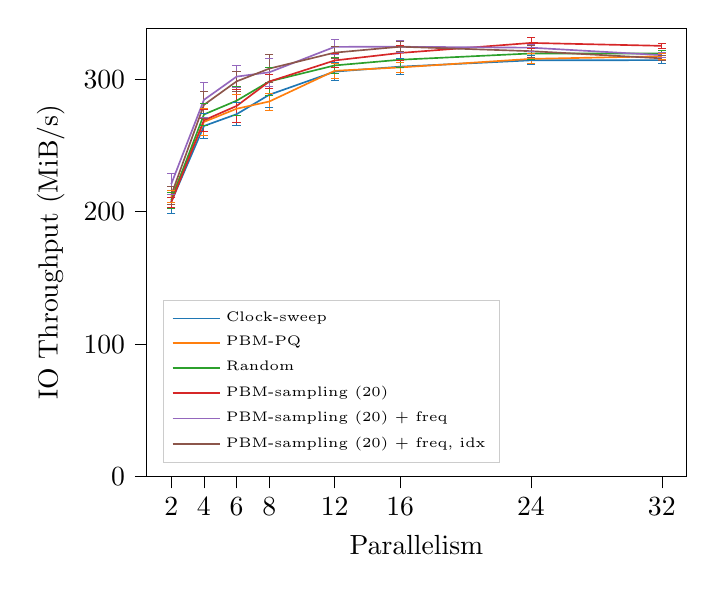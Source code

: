 % This file was created with tikzplotlib v0.10.1.
\begin{tikzpicture}

\definecolor{crimson2143940}{RGB}{214,39,40}
\definecolor{darkgray176}{RGB}{176,176,176}
\definecolor{darkorange25512714}{RGB}{255,127,14}
\definecolor{forestgreen4416044}{RGB}{44,160,44}
\definecolor{lightgray204}{RGB}{204,204,204}
\definecolor{mediumpurple148103189}{RGB}{148,103,189}
\definecolor{sienna1408675}{RGB}{140,86,75}
\definecolor{steelblue31119180}{RGB}{31,119,180}

\begin{axis}[
legend cell align={left},
legend style={
  font=\tiny,
  fill opacity=0.8,
  draw opacity=1,
  text opacity=1,
  at={(0.03,0.03)},
  anchor=south west,
  draw=lightgray204
},
tick align=outside,
tick pos=left,
%title={Postgres IO rate vs parallelism - TPCH},
x grid style={darkgray176},
xlabel={Parallelism},
xtick=data,
xmin=0.5, xmax=33.5,
xtick style={color=black},
y grid style={darkgray176},
ylabel={IO Throughput (MiB/s)},
ymin=0, ymax=338.613,
ytick style={color=black}
]
\path [draw=steelblue31119180, line width=0.3px]
(axis cs:2,198.936)
--(axis cs:2,215.737);

\path [draw=steelblue31119180, line width=0.3px]
(axis cs:4,255.55)
--(axis cs:4,273.983);

\path [draw=steelblue31119180, line width=0.3px]
(axis cs:6,265.11)
--(axis cs:6,282.253);

\path [draw=steelblue31119180, line width=0.3px]
(axis cs:8,278.822)
--(axis cs:8,297.907);

\path [draw=steelblue31119180, line width=0.3px]
(axis cs:12,299.146)
--(axis cs:12,312.547);

\path [draw=steelblue31119180, line width=0.3px]
(axis cs:16,303.696)
--(axis cs:16,315.451);

\path [draw=steelblue31119180, line width=0.3px]
(axis cs:24,310.936)
--(axis cs:24,317.82);

\path [draw=steelblue31119180, line width=0.3px]
(axis cs:32,312.203)
--(axis cs:32,316.832);

\addplot [line width=0.3px, steelblue31119180, mark=-, mark size=1.5, mark options={solid}, only marks, forget plot]
table {%
2 198.936
4 255.55
6 265.11
8 278.822
12 299.146
16 303.696
24 310.936
32 312.203
};
\addplot [line width=0.3px, steelblue31119180, mark=-, mark size=1.5, mark options={solid}, only marks, forget plot]
table {%
2 215.737
4 273.983
6 282.253
8 297.907
12 312.547
16 315.451
24 317.82
32 316.832
};
\path [draw=darkorange25512714, line width=0.3px]
(axis cs:2,206.792)
--(axis cs:2,215.746);

\path [draw=darkorange25512714, line width=0.3px]
(axis cs:4,257.695)
--(axis cs:4,277.96);

\path [draw=darkorange25512714, line width=0.3px]
(axis cs:6,267.314)
--(axis cs:6,288.274);

\path [draw=darkorange25512714, line width=0.3px]
(axis cs:8,276.834)
--(axis cs:8,289.71);

\path [draw=darkorange25512714, line width=0.3px]
(axis cs:12,301.002)
--(axis cs:12,311.914);

\path [draw=darkorange25512714, line width=0.3px]
(axis cs:16,305.082)
--(axis cs:16,312.939);

\path [draw=darkorange25512714, line width=0.3px]
(axis cs:24,311.68)
--(axis cs:24,319.25);

\path [draw=darkorange25512714, line width=0.3px]
(axis cs:32,315.379)
--(axis cs:32,319.449);

\addplot [line width=0.3px, darkorange25512714, mark=-, mark size=1.5, mark options={solid}, only marks, forget plot]
table {%
2 206.792
4 257.695
6 267.314
8 276.834
12 301.002
16 305.082
24 311.68
32 315.379
};
\addplot [line width=0.3px, darkorange25512714, mark=-, mark size=1.5, mark options={solid}, only marks, forget plot]
table {%
2 215.746
4 277.96
6 288.274
8 289.71
12 311.914
16 312.939
24 319.25
32 319.449
};
\path [draw=forestgreen4416044, line width=0.3px]
(axis cs:2,202.67)
--(axis cs:2,214.522);

\path [draw=forestgreen4416044, line width=0.3px]
(axis cs:4,265.29)
--(axis cs:4,281.623);

\path [draw=forestgreen4416044, line width=0.3px]
(axis cs:6,272.853)
--(axis cs:6,294.897);

\path [draw=forestgreen4416044, line width=0.3px]
(axis cs:8,287.972)
--(axis cs:8,308.876);

\path [draw=forestgreen4416044, line width=0.3px]
(axis cs:12,304.165)
--(axis cs:12,316.867);

\path [draw=forestgreen4416044, line width=0.3px]
(axis cs:16,309.153)
--(axis cs:16,320.471);

\path [draw=forestgreen4416044, line width=0.3px]
(axis cs:24,315.368)
--(axis cs:24,323.73);

\path [draw=forestgreen4416044, line width=0.3px]
(axis cs:32,316.835)
--(axis cs:32,322.204);

\addplot [line width=0.3px, forestgreen4416044, mark=-, mark size=1.5, mark options={solid}, only marks, forget plot]
table {%
2 202.67
4 265.29
6 272.853
8 287.972
12 304.165
16 309.153
24 315.368
32 316.835
};
\addplot [line width=0.3px, forestgreen4416044, mark=-, mark size=1.5, mark options={solid}, only marks, forget plot]
table {%
2 214.522
4 281.623
6 294.897
8 308.876
12 316.867
16 320.471
24 323.73
32 322.204
};
\path [draw=crimson2143940, line width=0.3px]
(axis cs:2,203.369)
--(axis cs:2,210.813);

\path [draw=crimson2143940, line width=0.3px]
(axis cs:4,260.973)
--(axis cs:4,277.135);

\path [draw=crimson2143940, line width=0.3px]
(axis cs:6,267.144)
--(axis cs:6,292.669);

\path [draw=crimson2143940, line width=0.3px]
(axis cs:8,293.219)
--(axis cs:8,303.481);

\path [draw=crimson2143940, line width=0.3px]
(axis cs:12,308.718)
--(axis cs:12,319.829);

\path [draw=crimson2143940, line width=0.3px]
(axis cs:16,314.159)
--(axis cs:16,325.693);

\path [draw=crimson2143940, line width=0.3px]
(axis cs:24,323.05)
--(axis cs:24,331.962);

\path [draw=crimson2143940, line width=0.3px]
(axis cs:32,323.2)
--(axis cs:32,327.402);

\addplot [line width=0.3px, crimson2143940, mark=-, mark size=1.5, mark options={solid}, only marks, forget plot]
table {%
2 203.369
4 260.973
6 267.144
8 293.219
12 308.718
16 314.159
24 323.05
32 323.2
};
\addplot [line width=0.3px, crimson2143940, mark=-, mark size=1.5, mark options={solid}, only marks, forget plot]
table {%
2 210.813
4 277.135
6 292.669
8 303.481
12 319.829
16 325.693
24 331.962
32 327.402
};
\path [draw=mediumpurple148103189, line width=0.3px]
(axis cs:2,213.025)
--(axis cs:2,228.597);

\path [draw=mediumpurple148103189, line width=0.3px]
(axis cs:4,271.317)
--(axis cs:4,297.658);

\path [draw=mediumpurple148103189, line width=0.3px]
(axis cs:6,293.911)
--(axis cs:6,310.213);

\path [draw=mediumpurple148103189, line width=0.3px]
(axis cs:8,294.94)
--(axis cs:8,315.712);

\path [draw=mediumpurple148103189, line width=0.3px]
(axis cs:12,318.923)
--(axis cs:12,330.164);

\path [draw=mediumpurple148103189, line width=0.3px]
(axis cs:16,320.069)
--(axis cs:16,329.155);

\path [draw=mediumpurple148103189, line width=0.3px]
(axis cs:24,321.084)
--(axis cs:24,326.745);

\path [draw=mediumpurple148103189, line width=0.3px]
(axis cs:32,316.38)
--(axis cs:32,320.19);

\addplot [line width=0.3px, mediumpurple148103189, mark=-, mark size=1.5, mark options={solid}, only marks, forget plot]
table {%
2 213.025
4 271.317
6 293.911
8 294.94
12 318.923
16 320.069
24 321.084
32 316.38
};
\addplot [line width=0.3px, mediumpurple148103189, mark=-, mark size=1.5, mark options={solid}, only marks, forget plot]
table {%
2 228.597
4 297.658
6 310.213
8 315.712
12 330.164
16 329.155
24 326.745
32 320.19
};
\path [draw=sienna1408675, line width=0.3px]
(axis cs:2,205.607)
--(axis cs:2,219.403);

\path [draw=sienna1408675, line width=0.3px]
(axis cs:4,270.826)
--(axis cs:4,290.609);

\path [draw=sienna1408675, line width=0.3px]
(axis cs:6,291.06)
--(axis cs:6,305.885);

\path [draw=sienna1408675, line width=0.3px]
(axis cs:8,297.573)
--(axis cs:8,318.666);

\path [draw=sienna1408675, line width=0.3px]
(axis cs:12,315.552)
--(axis cs:12,324.805);

\path [draw=sienna1408675, line width=0.3px]
(axis cs:16,320.798)
--(axis cs:16,328.485);

\path [draw=sienna1408675, line width=0.3px]
(axis cs:24,316.869)
--(axis cs:24,325.71);

\path [draw=sienna1408675, line width=0.3px]
(axis cs:32,313.991)
--(axis cs:32,317.713);

\addplot [line width=0.3px, sienna1408675, mark=-, mark size=1.5, mark options={solid}, only marks, forget plot]
table {%
2 205.607
4 270.826
6 291.06
8 297.573
12 315.552
16 320.798
24 316.869
32 313.991
};
\addplot [line width=0.3px, sienna1408675, mark=-, mark size=1.5, mark options={solid}, only marks, forget plot]
table {%
2 219.403
4 290.609
6 305.885
8 318.666
12 324.805
16 328.485
24 325.71
32 317.713
};
\addplot [semithick, steelblue31119180]
table {%
2 207.336
4 264.766
6 273.681
8 288.364
12 305.847
16 309.574
24 314.378
32 314.518
};
\addlegendentry{Clock-sweep}
\addplot [semithick, darkorange25512714]
table {%
2 211.269
4 267.827
6 277.794
8 283.272
12 306.458
16 309.01
24 315.465
32 317.414
};
\addlegendentry{PBM-PQ}
\addplot [semithick, forestgreen4416044]
table {%
2 208.596
4 273.456
6 283.875
8 298.424
12 310.516
16 314.812
24 319.549
32 319.519
};
\addlegendentry{Random}
\addplot [semithick, crimson2143940]
table {%
2 207.091
4 269.054
6 279.906
8 298.35
12 314.273
16 319.926
24 327.506
32 325.301
};
\addlegendentry{PBM-sampling (20)}
\addplot [semithick, mediumpurple148103189]
table {%
2 220.811
4 284.488
6 302.062
8 305.326
12 324.543
16 324.612
24 323.914
32 318.285
};
\addlegendentry{PBM-sampling (20) + freq}
\addplot [semithick, sienna1408675]
table {%
2 212.505
4 280.717
6 298.473
8 308.119
12 320.179
16 324.642
24 321.289
32 315.852
};
\addlegendentry{PBM-sampling (20) + freq, idx}
\end{axis}

\end{tikzpicture}
